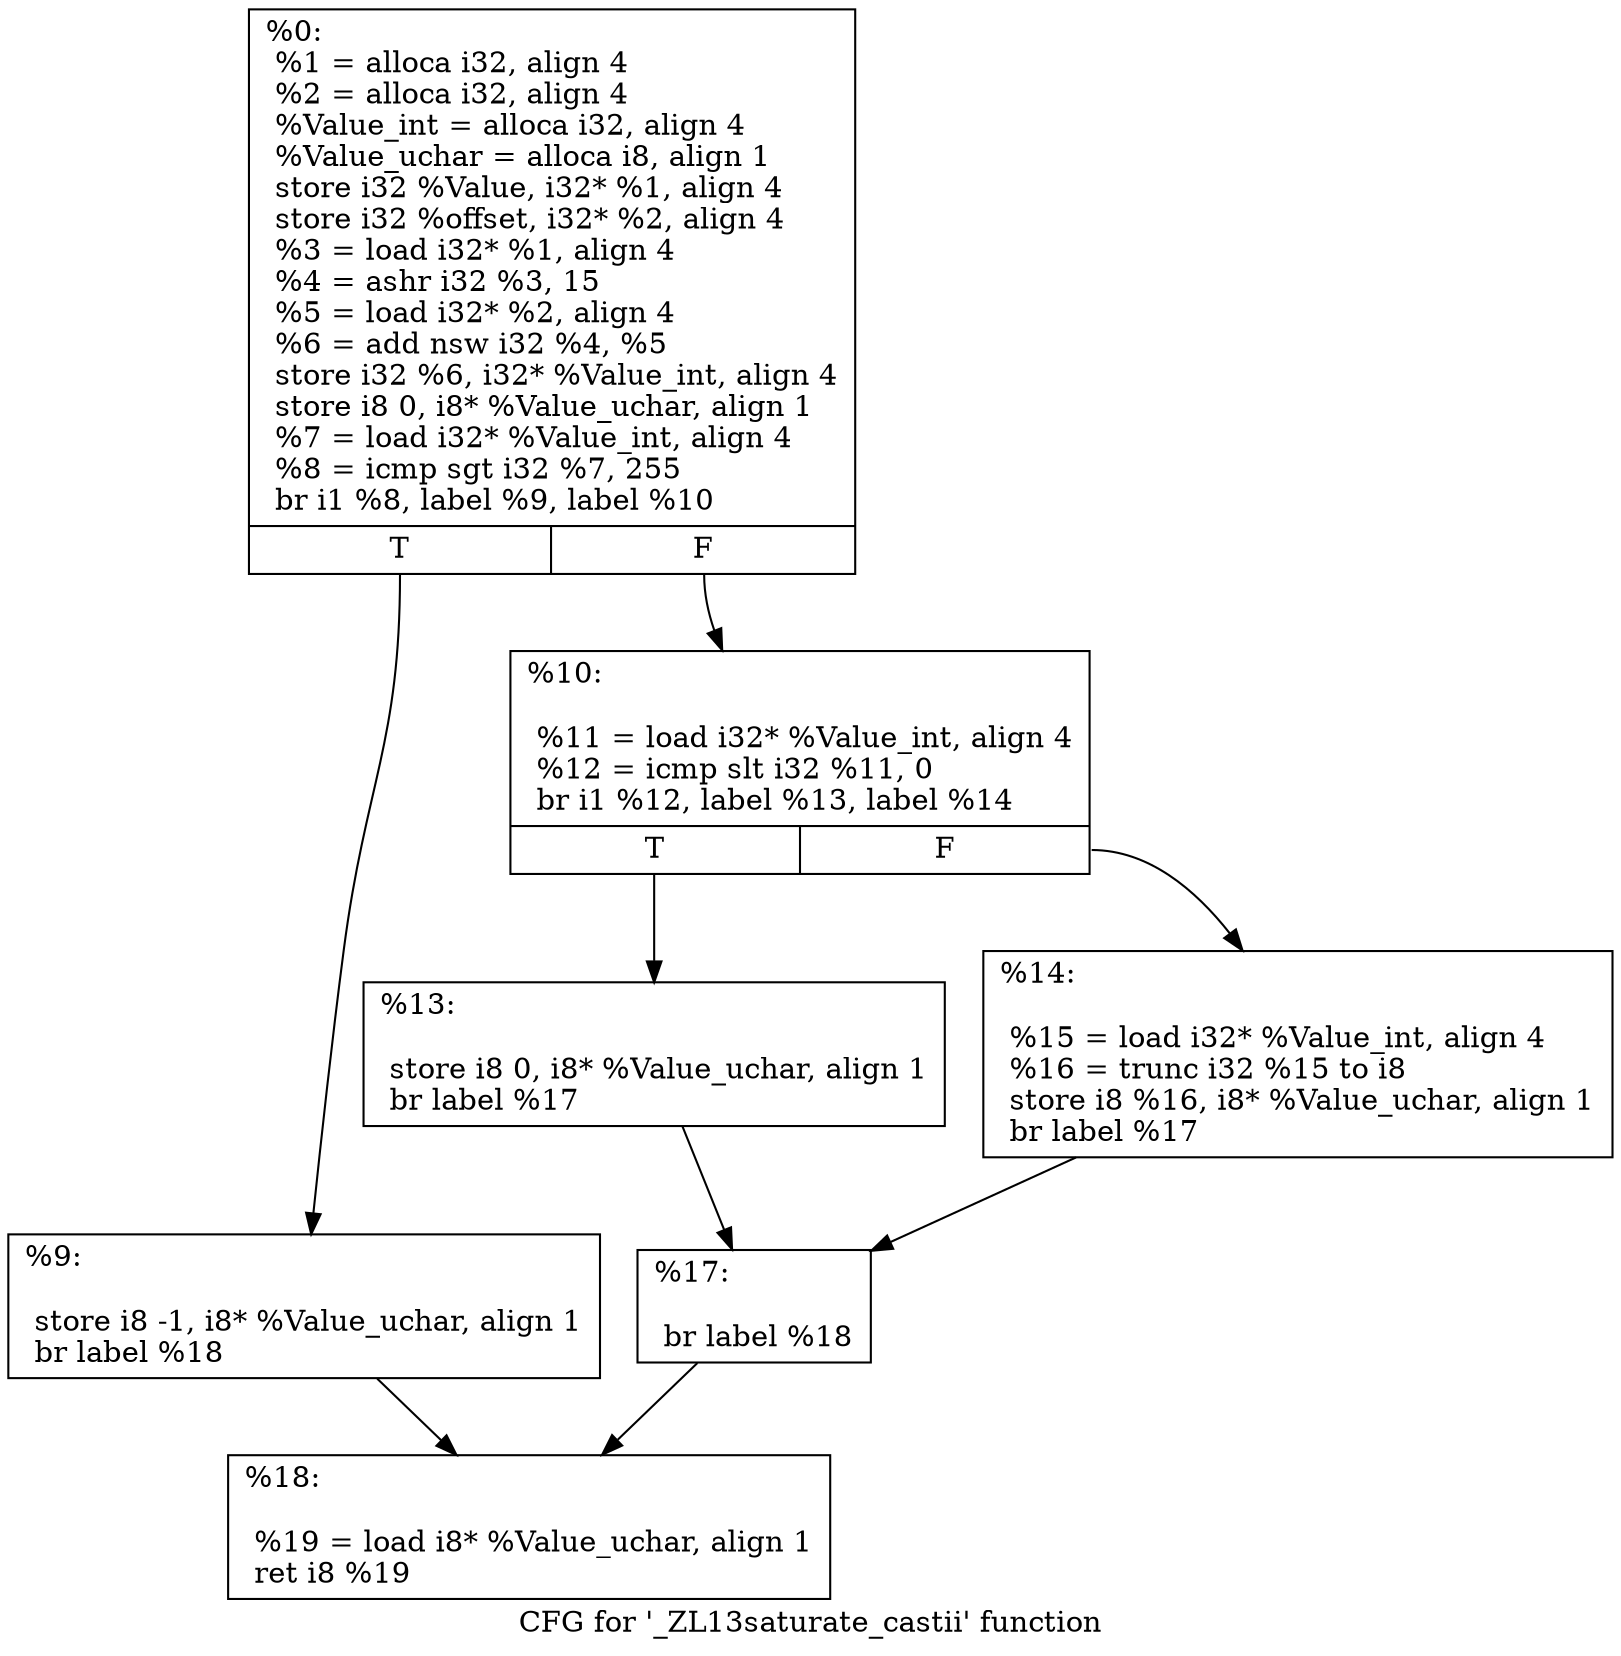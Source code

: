 digraph "CFG for '_ZL13saturate_castii' function" {
	label="CFG for '_ZL13saturate_castii' function";

	Node0x1606420 [shape=record,label="{%0:\l  %1 = alloca i32, align 4\l  %2 = alloca i32, align 4\l  %Value_int = alloca i32, align 4\l  %Value_uchar = alloca i8, align 1\l  store i32 %Value, i32* %1, align 4\l  store i32 %offset, i32* %2, align 4\l  %3 = load i32* %1, align 4\l  %4 = ashr i32 %3, 15\l  %5 = load i32* %2, align 4\l  %6 = add nsw i32 %4, %5\l  store i32 %6, i32* %Value_int, align 4\l  store i8 0, i8* %Value_uchar, align 1\l  %7 = load i32* %Value_int, align 4\l  %8 = icmp sgt i32 %7, 255\l  br i1 %8, label %9, label %10\l|{<s0>T|<s1>F}}"];
	Node0x1606420:s0 -> Node0x1606d80;
	Node0x1606420:s1 -> Node0x1606de0;
	Node0x1606d80 [shape=record,label="{%9:\l\l  store i8 -1, i8* %Value_uchar, align 1\l  br label %18\l}"];
	Node0x1606d80 -> Node0x1606f80;
	Node0x1606de0 [shape=record,label="{%10:\l\l  %11 = load i32* %Value_int, align 4\l  %12 = icmp slt i32 %11, 0\l  br i1 %12, label %13, label %14\l|{<s0>T|<s1>F}}"];
	Node0x1606de0:s0 -> Node0x1607170;
	Node0x1606de0:s1 -> Node0x16071d0;
	Node0x1607170 [shape=record,label="{%13:\l\l  store i8 0, i8* %Value_uchar, align 1\l  br label %17\l}"];
	Node0x1607170 -> Node0x1607370;
	Node0x16071d0 [shape=record,label="{%14:\l\l  %15 = load i32* %Value_int, align 4\l  %16 = trunc i32 %15 to i8\l  store i8 %16, i8* %Value_uchar, align 1\l  br label %17\l}"];
	Node0x16071d0 -> Node0x1607370;
	Node0x1607370 [shape=record,label="{%17:\l\l  br label %18\l}"];
	Node0x1607370 -> Node0x1606f80;
	Node0x1606f80 [shape=record,label="{%18:\l\l  %19 = load i8* %Value_uchar, align 1\l  ret i8 %19\l}"];
}
